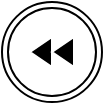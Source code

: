 <mxfile version="14.5.3" type="github">
  <diagram id="Fp67fDhxGuNdgrEgzdqk" name="Page-1">
    <mxGraphModel dx="1038" dy="627" grid="1" gridSize="10" guides="1" tooltips="1" connect="1" arrows="1" fold="1" page="1" pageScale="1" pageWidth="827" pageHeight="1169" math="0" shadow="0">
      <root>
        <mxCell id="0" />
        <mxCell id="1" parent="0" />
        <mxCell id="AOjzqq8pOJFKrJcX-N_s-1" value="" style="shape=mxgraph.bpmn.shape;html=1;verticalLabelPosition=bottom;labelBackgroundColor=#ffffff;verticalAlign=top;align=center;perimeter=ellipsePerimeter;outlineConnect=0;outline=throwing;symbol=compensation;" vertex="1" parent="1">
          <mxGeometry x="400" y="300" width="50" height="50" as="geometry" />
        </mxCell>
      </root>
    </mxGraphModel>
  </diagram>
</mxfile>
